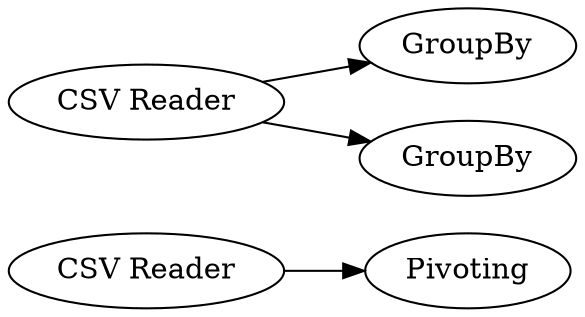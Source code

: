 digraph {
	4 -> 9
	6 -> 7
	6 -> 8
	7 [label=GroupBy]
	9 [label=Pivoting]
	4 [label="CSV Reader"]
	8 [label=GroupBy]
	6 [label="CSV Reader"]
	rankdir=LR
}
